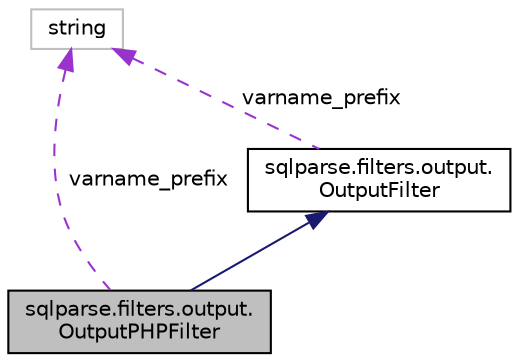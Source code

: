 digraph "sqlparse.filters.output.OutputPHPFilter"
{
 // LATEX_PDF_SIZE
  edge [fontname="Helvetica",fontsize="10",labelfontname="Helvetica",labelfontsize="10"];
  node [fontname="Helvetica",fontsize="10",shape=record];
  Node1 [label="sqlparse.filters.output.\lOutputPHPFilter",height=0.2,width=0.4,color="black", fillcolor="grey75", style="filled", fontcolor="black",tooltip=" "];
  Node2 -> Node1 [dir="back",color="midnightblue",fontsize="10",style="solid",fontname="Helvetica"];
  Node2 [label="sqlparse.filters.output.\lOutputFilter",height=0.2,width=0.4,color="black", fillcolor="white", style="filled",URL="$classsqlparse_1_1filters_1_1output_1_1_output_filter.html",tooltip=" "];
  Node3 -> Node2 [dir="back",color="darkorchid3",fontsize="10",style="dashed",label=" varname_prefix" ,fontname="Helvetica"];
  Node3 [label="string",height=0.2,width=0.4,color="grey75", fillcolor="white", style="filled",tooltip=" "];
  Node3 -> Node1 [dir="back",color="darkorchid3",fontsize="10",style="dashed",label=" varname_prefix" ,fontname="Helvetica"];
}
